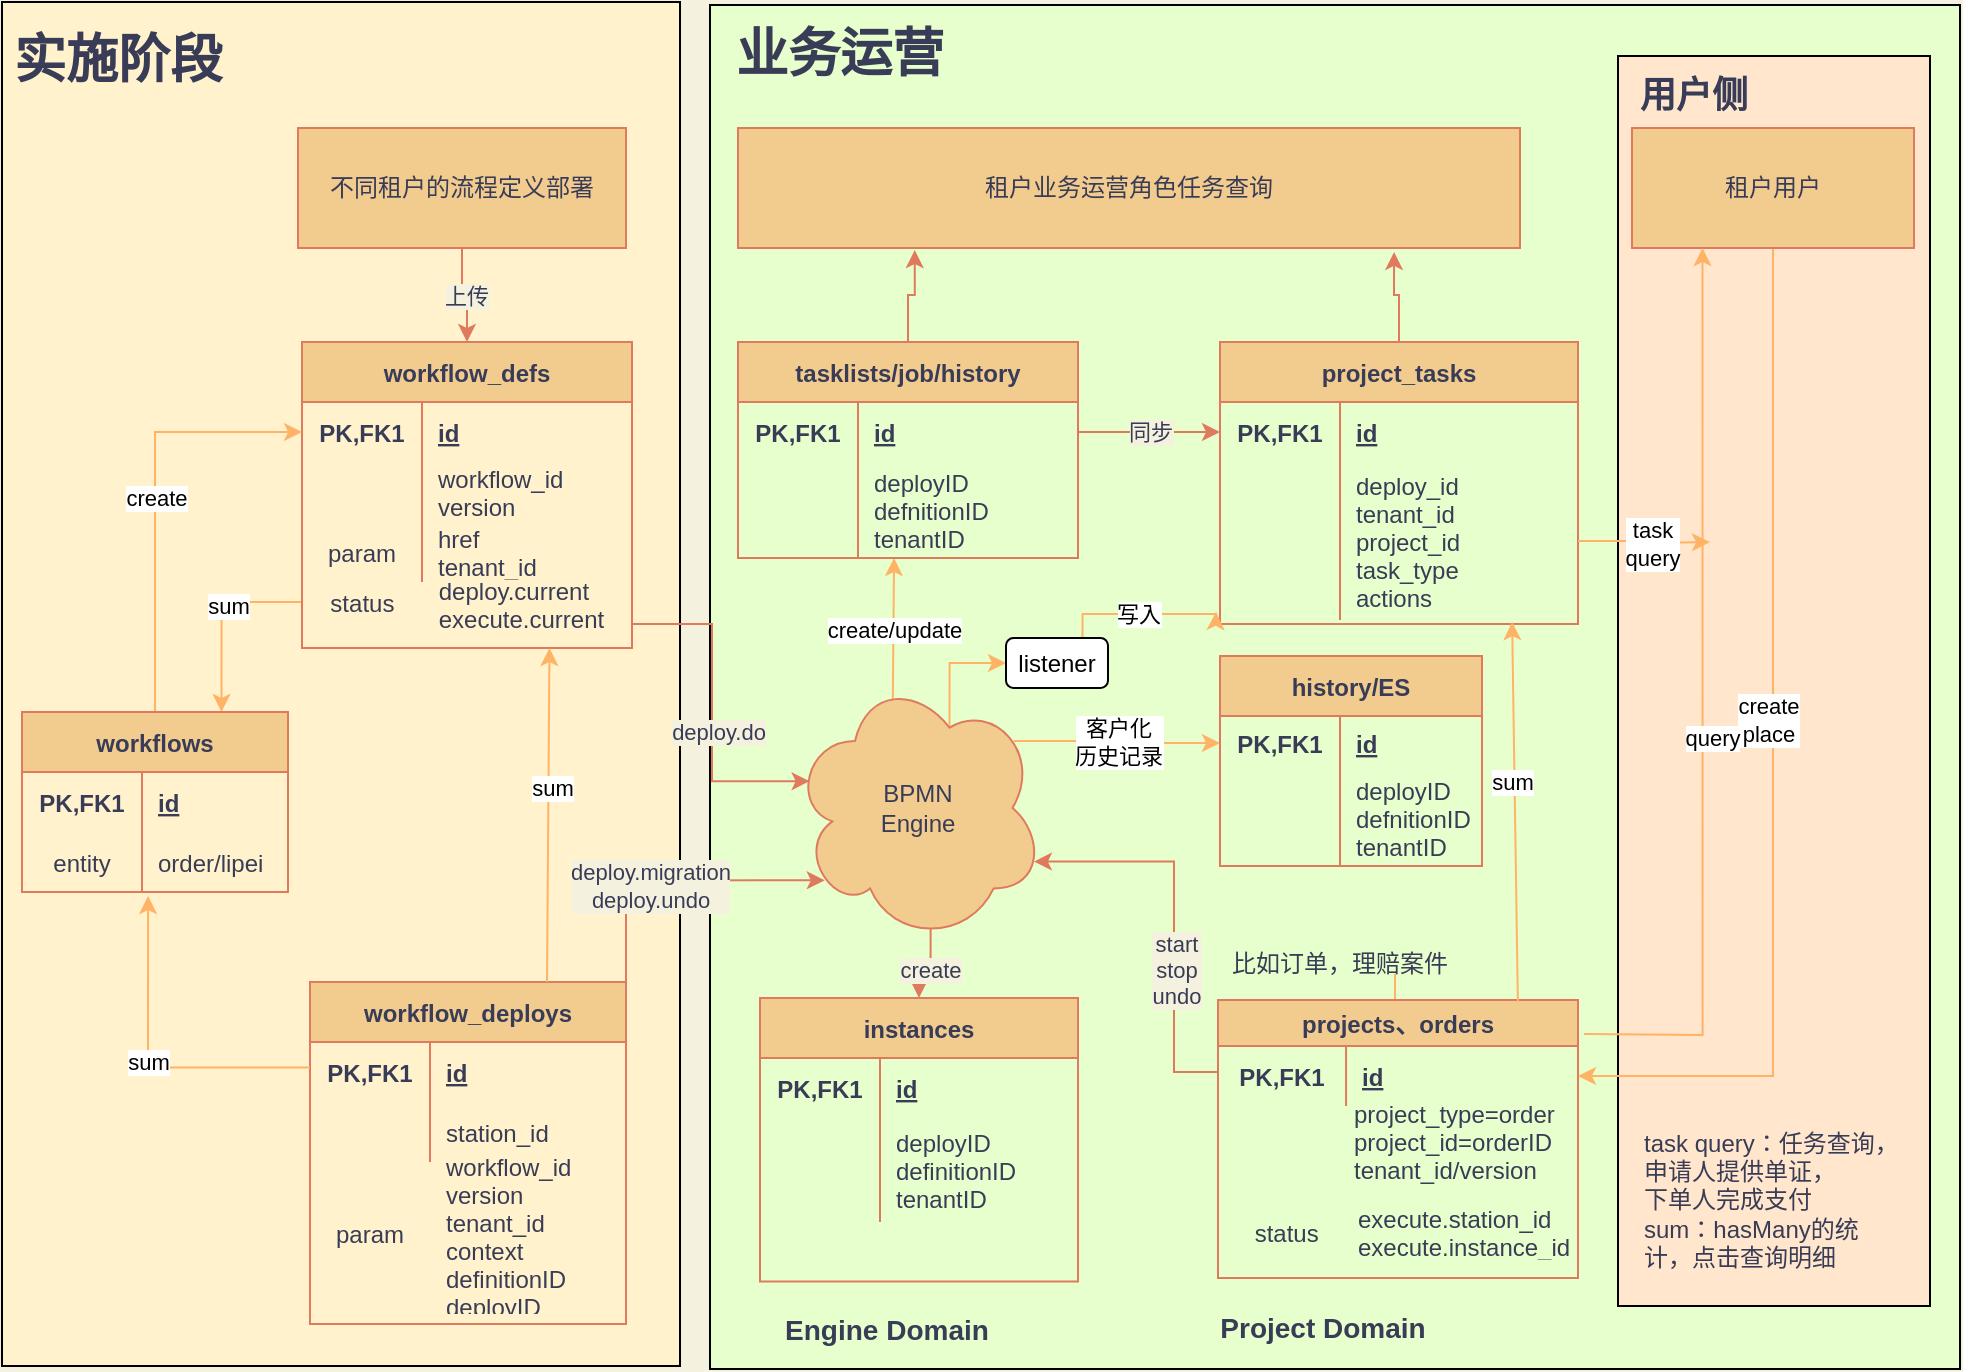 <mxfile version="14.4.2" type="github">
  <diagram id="R2lEEEUBdFMjLlhIrx00" name="Page-1">
    <mxGraphModel dx="1422" dy="746" grid="0" gridSize="10" guides="1" tooltips="1" connect="1" arrows="1" fold="1" page="1" pageScale="1" pageWidth="850" pageHeight="1100" background="#F4F1DE" math="0" shadow="0" extFonts="Permanent Marker^https://fonts.googleapis.com/css?family=Permanent+Marker">
      <root>
        <mxCell id="0" />
        <mxCell id="1" parent="0" />
        <mxCell id="HJFGQx3TazNqo5in36uH-46" value="" style="rounded=0;whiteSpace=wrap;html=1;align=left;fillColor=#E6FFCC;" vertex="1" parent="1">
          <mxGeometry x="414" y="170.5" width="625" height="682" as="geometry" />
        </mxCell>
        <mxCell id="HJFGQx3TazNqo5in36uH-48" value="" style="rounded=0;whiteSpace=wrap;html=1;align=left;fillColor=#FFE6CC;" vertex="1" parent="1">
          <mxGeometry x="868" y="196" width="156" height="625" as="geometry" />
        </mxCell>
        <mxCell id="HJFGQx3TazNqo5in36uH-45" value="" style="rounded=0;whiteSpace=wrap;html=1;align=left;fillColor=#FFF2CC;" vertex="1" parent="1">
          <mxGeometry x="60" y="169" width="339" height="682" as="geometry" />
        </mxCell>
        <mxCell id="DA4g0Scjdkf1gucJsFsH-38" value="&lt;font style=&quot;font-size: 26px;&quot;&gt;实施阶段&lt;br style=&quot;font-size: 26px;&quot;&gt;&lt;/font&gt;" style="text;strokeColor=none;fillColor=none;html=1;fontSize=26;fontStyle=1;verticalAlign=middle;align=left;fontColor=#393C56;" parent="1" vertex="1">
          <mxGeometry x="64" y="178" width="120" height="40" as="geometry" />
        </mxCell>
        <mxCell id="DA4g0Scjdkf1gucJsFsH-236" style="edgeStyle=orthogonalEdgeStyle;rounded=0;orthogonalLoop=1;jettySize=auto;html=1;exitX=1;exitY=0;exitDx=0;exitDy=0;entryX=0.13;entryY=0.77;entryDx=0;entryDy=0;entryPerimeter=0;strokeColor=#E07A5F;fontColor=#393C56;labelBackgroundColor=#F4F1DE;" parent="1" source="DA4g0Scjdkf1gucJsFsH-136" target="DA4g0Scjdkf1gucJsFsH-210" edge="1">
          <mxGeometry relative="1" as="geometry">
            <Array as="points">
              <mxPoint x="372" y="608" />
            </Array>
          </mxGeometry>
        </mxCell>
        <mxCell id="DA4g0Scjdkf1gucJsFsH-237" value="deploy.migration&lt;br&gt;deploy.undo" style="edgeLabel;html=1;align=center;verticalAlign=middle;resizable=0;points=[];fontColor=#393C56;labelBackgroundColor=#F4F1DE;" parent="DA4g0Scjdkf1gucJsFsH-236" vertex="1" connectable="0">
          <mxGeometry x="-0.159" y="-3" relative="1" as="geometry">
            <mxPoint as="offset" />
          </mxGeometry>
        </mxCell>
        <mxCell id="DA4g0Scjdkf1gucJsFsH-157" value="" style="shape=partialRectangle;connectable=0;fillColor=none;top=0;left=0;bottom=0;right=0;editable=1;overflow=hidden;strokeColor=#E07A5F;fontColor=#393C56;" parent="1" vertex="1">
          <mxGeometry x="540" y="331" width="60" height="30" as="geometry" />
        </mxCell>
        <mxCell id="DA4g0Scjdkf1gucJsFsH-164" value="instances" style="shape=table;startSize=30;container=1;collapsible=1;childLayout=tableLayout;fixedRows=1;rowLines=0;fontStyle=1;align=center;resizeLast=1;fillColor=#F2CC8F;strokeColor=#E07A5F;fontColor=#393C56;" parent="1" vertex="1">
          <mxGeometry x="439" y="667" width="159" height="141.75" as="geometry" />
        </mxCell>
        <mxCell id="DA4g0Scjdkf1gucJsFsH-165" value="" style="shape=partialRectangle;collapsible=0;dropTarget=0;pointerEvents=0;fillColor=none;top=0;left=0;bottom=0;right=0;points=[[0,0.5],[1,0.5]];portConstraint=eastwest;strokeColor=#E07A5F;fontColor=#393C56;" parent="DA4g0Scjdkf1gucJsFsH-164" vertex="1">
          <mxGeometry y="30" width="159" height="30" as="geometry" />
        </mxCell>
        <mxCell id="DA4g0Scjdkf1gucJsFsH-166" value="PK,FK1" style="shape=partialRectangle;connectable=0;fillColor=none;top=0;left=0;bottom=0;right=0;fontStyle=1;overflow=hidden;strokeColor=#E07A5F;fontColor=#393C56;" parent="DA4g0Scjdkf1gucJsFsH-165" vertex="1">
          <mxGeometry width="60" height="30" as="geometry" />
        </mxCell>
        <mxCell id="DA4g0Scjdkf1gucJsFsH-167" value="id" style="shape=partialRectangle;connectable=0;fillColor=none;top=0;left=0;bottom=0;right=0;align=left;spacingLeft=6;fontStyle=5;overflow=hidden;strokeColor=#E07A5F;fontColor=#393C56;" parent="DA4g0Scjdkf1gucJsFsH-165" vertex="1">
          <mxGeometry x="60" width="99" height="30" as="geometry" />
        </mxCell>
        <mxCell id="DA4g0Scjdkf1gucJsFsH-168" value="" style="shape=partialRectangle;collapsible=0;dropTarget=0;pointerEvents=0;fillColor=none;top=0;left=0;bottom=0;right=0;points=[[0,0.5],[1,0.5]];portConstraint=eastwest;strokeColor=#E07A5F;fontColor=#393C56;" parent="DA4g0Scjdkf1gucJsFsH-164" vertex="1">
          <mxGeometry y="60" width="159" height="52" as="geometry" />
        </mxCell>
        <mxCell id="DA4g0Scjdkf1gucJsFsH-169" value="" style="shape=partialRectangle;connectable=0;fillColor=none;top=0;left=0;bottom=0;right=0;editable=1;overflow=hidden;strokeColor=#E07A5F;fontColor=#393C56;" parent="DA4g0Scjdkf1gucJsFsH-168" vertex="1">
          <mxGeometry width="60" height="52" as="geometry" />
        </mxCell>
        <mxCell id="DA4g0Scjdkf1gucJsFsH-170" value="deployID&#xa;definitionID&#xa;tenantID" style="shape=partialRectangle;connectable=0;fillColor=none;top=0;left=0;bottom=0;right=0;align=left;spacingLeft=6;overflow=hidden;strokeColor=#E07A5F;fontColor=#393C56;" parent="DA4g0Scjdkf1gucJsFsH-168" vertex="1">
          <mxGeometry x="60" width="99" height="52" as="geometry" />
        </mxCell>
        <mxCell id="DA4g0Scjdkf1gucJsFsH-177" value="&lt;font style=&quot;font-size: 14px&quot;&gt;Project Domain&lt;/font&gt;" style="text;strokeColor=none;fillColor=none;html=1;fontSize=24;fontStyle=1;verticalAlign=middle;align=center;fontColor=#393C56;" parent="1" vertex="1">
          <mxGeometry x="660" y="808.75" width="120" height="40" as="geometry" />
        </mxCell>
        <mxCell id="YYEajXjFbS-MX710iMY_-9" style="edgeStyle=orthogonalEdgeStyle;rounded=0;orthogonalLoop=1;jettySize=auto;html=1;exitX=0.5;exitY=0;exitDx=0;exitDy=0;entryX=0.839;entryY=1.033;entryDx=0;entryDy=0;entryPerimeter=0;strokeColor=#E07A5F;fontColor=#393C56;labelBackgroundColor=#F4F1DE;" parent="1" source="DA4g0Scjdkf1gucJsFsH-178" target="YYEajXjFbS-MX710iMY_-4" edge="1">
          <mxGeometry relative="1" as="geometry">
            <mxPoint x="778.717" y="292" as="targetPoint" />
          </mxGeometry>
        </mxCell>
        <mxCell id="DA4g0Scjdkf1gucJsFsH-178" value="project_tasks" style="shape=table;startSize=30;container=1;collapsible=1;childLayout=tableLayout;fixedRows=1;rowLines=0;fontStyle=1;align=center;resizeLast=1;fillColor=#F2CC8F;strokeColor=#E07A5F;fontColor=#393C56;" parent="1" vertex="1">
          <mxGeometry x="669" y="339" width="179" height="141" as="geometry" />
        </mxCell>
        <mxCell id="DA4g0Scjdkf1gucJsFsH-179" value="" style="shape=partialRectangle;collapsible=0;dropTarget=0;pointerEvents=0;fillColor=none;top=0;left=0;bottom=0;right=0;points=[[0,0.5],[1,0.5]];portConstraint=eastwest;strokeColor=#E07A5F;fontColor=#393C56;" parent="DA4g0Scjdkf1gucJsFsH-178" vertex="1">
          <mxGeometry y="30" width="179" height="30" as="geometry" />
        </mxCell>
        <mxCell id="DA4g0Scjdkf1gucJsFsH-180" value="PK,FK1" style="shape=partialRectangle;connectable=0;fillColor=none;top=0;left=0;bottom=0;right=0;fontStyle=1;overflow=hidden;strokeColor=#E07A5F;fontColor=#393C56;" parent="DA4g0Scjdkf1gucJsFsH-179" vertex="1">
          <mxGeometry width="60" height="30" as="geometry" />
        </mxCell>
        <mxCell id="DA4g0Scjdkf1gucJsFsH-181" value="id" style="shape=partialRectangle;connectable=0;fillColor=none;top=0;left=0;bottom=0;right=0;align=left;spacingLeft=6;fontStyle=5;overflow=hidden;strokeColor=#E07A5F;fontColor=#393C56;" parent="DA4g0Scjdkf1gucJsFsH-179" vertex="1">
          <mxGeometry x="60" width="119" height="30" as="geometry" />
        </mxCell>
        <mxCell id="DA4g0Scjdkf1gucJsFsH-182" value="" style="shape=partialRectangle;collapsible=0;dropTarget=0;pointerEvents=0;fillColor=none;top=0;left=0;bottom=0;right=0;points=[[0,0.5],[1,0.5]];portConstraint=eastwest;strokeColor=#E07A5F;fontColor=#393C56;" parent="DA4g0Scjdkf1gucJsFsH-178" vertex="1">
          <mxGeometry y="60" width="179" height="79" as="geometry" />
        </mxCell>
        <mxCell id="DA4g0Scjdkf1gucJsFsH-183" value="" style="shape=partialRectangle;connectable=0;fillColor=none;top=0;left=0;bottom=0;right=0;editable=1;overflow=hidden;strokeColor=#E07A5F;fontColor=#393C56;" parent="DA4g0Scjdkf1gucJsFsH-182" vertex="1">
          <mxGeometry width="60" height="79" as="geometry" />
        </mxCell>
        <mxCell id="DA4g0Scjdkf1gucJsFsH-184" value="deploy_id&#xa;tenant_id&#xa;project_id&#xa;task_type&#xa;actions" style="shape=partialRectangle;connectable=0;fillColor=none;top=0;left=0;bottom=0;right=0;align=left;spacingLeft=6;overflow=hidden;strokeColor=#E07A5F;fontColor=#393C56;" parent="DA4g0Scjdkf1gucJsFsH-182" vertex="1">
          <mxGeometry x="60" width="119" height="79" as="geometry" />
        </mxCell>
        <mxCell id="YYEajXjFbS-MX710iMY_-7" value="create" style="edgeStyle=orthogonalEdgeStyle;rounded=0;orthogonalLoop=1;jettySize=auto;html=1;exitX=0.55;exitY=0.95;exitDx=0;exitDy=0;exitPerimeter=0;strokeColor=#E07A5F;fontColor=#393C56;labelBackgroundColor=#F4F1DE;" parent="1" source="DA4g0Scjdkf1gucJsFsH-210" target="DA4g0Scjdkf1gucJsFsH-164" edge="1">
          <mxGeometry relative="1" as="geometry">
            <mxPoint x="519.5" y="671.15" as="sourcePoint" />
          </mxGeometry>
        </mxCell>
        <mxCell id="HJFGQx3TazNqo5in36uH-14" value="create/update" style="edgeStyle=none;rounded=0;orthogonalLoop=1;jettySize=auto;html=1;exitX=0.4;exitY=0.1;exitDx=0;exitDy=0;exitPerimeter=0;entryX=0.459;entryY=1;entryDx=0;entryDy=0;entryPerimeter=0;strokeColor=#FFB366;" edge="1" parent="1" source="DA4g0Scjdkf1gucJsFsH-210" target="DA4g0Scjdkf1gucJsFsH-221">
          <mxGeometry relative="1" as="geometry">
            <mxPoint x="508.07" y="477.99" as="targetPoint" />
          </mxGeometry>
        </mxCell>
        <mxCell id="HJFGQx3TazNqo5in36uH-32" value="客户化&lt;br&gt;历史记录" style="edgeStyle=orthogonalEdgeStyle;rounded=0;orthogonalLoop=1;jettySize=auto;html=1;exitX=0.88;exitY=0.25;exitDx=0;exitDy=0;exitPerimeter=0;entryX=0;entryY=0.5;entryDx=0;entryDy=0;strokeColor=#FFB366;" edge="1" parent="1" source="DA4g0Scjdkf1gucJsFsH-210" target="HJFGQx3TazNqo5in36uH-26">
          <mxGeometry relative="1" as="geometry" />
        </mxCell>
        <mxCell id="HJFGQx3TazNqo5in36uH-37" style="edgeStyle=orthogonalEdgeStyle;rounded=0;orthogonalLoop=1;jettySize=auto;html=1;exitX=0.625;exitY=0.2;exitDx=0;exitDy=0;exitPerimeter=0;entryX=0;entryY=0.5;entryDx=0;entryDy=0;strokeColor=#FFB366;" edge="1" parent="1" source="DA4g0Scjdkf1gucJsFsH-210" target="HJFGQx3TazNqo5in36uH-34">
          <mxGeometry relative="1" as="geometry">
            <Array as="points">
              <mxPoint x="534" y="500" />
            </Array>
          </mxGeometry>
        </mxCell>
        <mxCell id="DA4g0Scjdkf1gucJsFsH-210" value="BPMN &lt;br&gt;Engine" style="ellipse;shape=cloud;whiteSpace=wrap;html=1;align=center;fillColor=#F2CC8F;strokeColor=#E07A5F;fontColor=#393C56;" parent="1" vertex="1">
          <mxGeometry x="455" y="505" width="126" height="134" as="geometry" />
        </mxCell>
        <mxCell id="DA4g0Scjdkf1gucJsFsH-214" style="edgeStyle=orthogonalEdgeStyle;rounded=0;orthogonalLoop=1;jettySize=auto;html=1;exitX=0;exitY=0.5;exitDx=0;exitDy=0;entryX=0.96;entryY=0.7;entryDx=0;entryDy=0;entryPerimeter=0;strokeColor=#E07A5F;fontColor=#393C56;labelBackgroundColor=#F4F1DE;" parent="1" source="DA4g0Scjdkf1gucJsFsH-186" target="DA4g0Scjdkf1gucJsFsH-210" edge="1">
          <mxGeometry relative="1" as="geometry">
            <mxPoint x="687" y="286" as="sourcePoint" />
            <Array as="points">
              <mxPoint x="646" y="704" />
              <mxPoint x="646" y="599" />
            </Array>
          </mxGeometry>
        </mxCell>
        <mxCell id="DA4g0Scjdkf1gucJsFsH-215" value="start&lt;br&gt;stop&lt;br&gt;undo" style="edgeLabel;html=1;align=center;verticalAlign=middle;resizable=0;points=[];fontColor=#393C56;labelBackgroundColor=#F4F1DE;" parent="DA4g0Scjdkf1gucJsFsH-214" vertex="1" connectable="0">
          <mxGeometry x="-0.249" y="-1" relative="1" as="geometry">
            <mxPoint as="offset" />
          </mxGeometry>
        </mxCell>
        <mxCell id="YYEajXjFbS-MX710iMY_-8" style="edgeStyle=orthogonalEdgeStyle;rounded=0;orthogonalLoop=1;jettySize=auto;html=1;exitX=0.5;exitY=0;exitDx=0;exitDy=0;entryX=0.226;entryY=1.017;entryDx=0;entryDy=0;entryPerimeter=0;strokeColor=#E07A5F;fontColor=#393C56;labelBackgroundColor=#F4F1DE;" parent="1" source="DA4g0Scjdkf1gucJsFsH-217" target="YYEajXjFbS-MX710iMY_-4" edge="1">
          <mxGeometry relative="1" as="geometry" />
        </mxCell>
        <mxCell id="DA4g0Scjdkf1gucJsFsH-217" value="tasklists/job/history" style="shape=table;startSize=30;container=1;collapsible=1;childLayout=tableLayout;fixedRows=1;rowLines=0;fontStyle=1;align=center;resizeLast=1;fillColor=#F2CC8F;strokeColor=#E07A5F;fontColor=#393C56;" parent="1" vertex="1">
          <mxGeometry x="428" y="339" width="170" height="108" as="geometry" />
        </mxCell>
        <mxCell id="DA4g0Scjdkf1gucJsFsH-218" value="" style="shape=partialRectangle;collapsible=0;dropTarget=0;pointerEvents=0;fillColor=none;top=0;left=0;bottom=0;right=0;points=[[0,0.5],[1,0.5]];portConstraint=eastwest;strokeColor=#E07A5F;fontColor=#393C56;" parent="DA4g0Scjdkf1gucJsFsH-217" vertex="1">
          <mxGeometry y="30" width="170" height="30" as="geometry" />
        </mxCell>
        <mxCell id="DA4g0Scjdkf1gucJsFsH-219" value="PK,FK1" style="shape=partialRectangle;connectable=0;fillColor=none;top=0;left=0;bottom=0;right=0;fontStyle=1;overflow=hidden;strokeColor=#E07A5F;fontColor=#393C56;" parent="DA4g0Scjdkf1gucJsFsH-218" vertex="1">
          <mxGeometry width="60" height="30" as="geometry" />
        </mxCell>
        <mxCell id="DA4g0Scjdkf1gucJsFsH-220" value="id" style="shape=partialRectangle;connectable=0;fillColor=none;top=0;left=0;bottom=0;right=0;align=left;spacingLeft=6;fontStyle=5;overflow=hidden;strokeColor=#E07A5F;fontColor=#393C56;" parent="DA4g0Scjdkf1gucJsFsH-218" vertex="1">
          <mxGeometry x="60" width="110" height="30" as="geometry" />
        </mxCell>
        <mxCell id="DA4g0Scjdkf1gucJsFsH-221" value="" style="shape=partialRectangle;collapsible=0;dropTarget=0;pointerEvents=0;fillColor=none;top=0;left=0;bottom=0;right=0;points=[[0,0.5],[1,0.5]];portConstraint=eastwest;strokeColor=#E07A5F;fontColor=#393C56;" parent="DA4g0Scjdkf1gucJsFsH-217" vertex="1">
          <mxGeometry y="60" width="170" height="48" as="geometry" />
        </mxCell>
        <mxCell id="DA4g0Scjdkf1gucJsFsH-222" value="" style="shape=partialRectangle;connectable=0;fillColor=none;top=0;left=0;bottom=0;right=0;editable=1;overflow=hidden;strokeColor=#E07A5F;fontColor=#393C56;" parent="DA4g0Scjdkf1gucJsFsH-221" vertex="1">
          <mxGeometry width="60" height="48" as="geometry" />
        </mxCell>
        <mxCell id="DA4g0Scjdkf1gucJsFsH-223" value="deployID&#xa;defnitionID&#xa;tenantID" style="shape=partialRectangle;connectable=0;fillColor=none;top=0;left=0;bottom=0;right=0;align=left;spacingLeft=6;overflow=hidden;strokeColor=#E07A5F;fontColor=#393C56;" parent="DA4g0Scjdkf1gucJsFsH-221" vertex="1">
          <mxGeometry x="60" width="110" height="48" as="geometry" />
        </mxCell>
        <mxCell id="DA4g0Scjdkf1gucJsFsH-230" value="&lt;font style=&quot;font-size: 14px&quot;&gt;Engine Domain&lt;/font&gt;" style="text;strokeColor=none;fillColor=none;html=1;fontSize=24;fontStyle=1;verticalAlign=middle;align=center;fontColor=#393C56;" parent="1" vertex="1">
          <mxGeometry x="442" y="810" width="120" height="40" as="geometry" />
        </mxCell>
        <mxCell id="HJFGQx3TazNqo5in36uH-50" style="edgeStyle=orthogonalEdgeStyle;rounded=0;orthogonalLoop=1;jettySize=auto;html=1;exitX=0.75;exitY=1;exitDx=0;exitDy=0;strokeColor=#FFB366;fontSize=26;" edge="1" parent="1" source="DA4g0Scjdkf1gucJsFsH-231" target="DA4g0Scjdkf1gucJsFsH-185">
          <mxGeometry relative="1" as="geometry" />
        </mxCell>
        <mxCell id="DA4g0Scjdkf1gucJsFsH-231" value="比如订单，理赔案件" style="text;html=1;strokeColor=none;fillColor=none;align=center;verticalAlign=middle;whiteSpace=wrap;rounded=0;fontColor=#393C56;" parent="1" vertex="1">
          <mxGeometry x="674" y="645" width="110" height="10" as="geometry" />
        </mxCell>
        <mxCell id="DA4g0Scjdkf1gucJsFsH-239" style="edgeStyle=orthogonalEdgeStyle;rounded=0;orthogonalLoop=1;jettySize=auto;html=1;exitX=1.025;exitY=0.894;exitDx=0;exitDy=0;strokeColor=#E07A5F;fontColor=#393C56;labelBackgroundColor=#F4F1DE;exitPerimeter=0;entryX=0.07;entryY=0.4;entryDx=0;entryDy=0;entryPerimeter=0;" parent="1" source="DA4g0Scjdkf1gucJsFsH-244" target="DA4g0Scjdkf1gucJsFsH-210" edge="1">
          <mxGeometry relative="1" as="geometry">
            <Array as="points">
              <mxPoint x="415" y="480" />
              <mxPoint x="415" y="559" />
            </Array>
            <mxPoint x="476" y="547" as="targetPoint" />
          </mxGeometry>
        </mxCell>
        <mxCell id="DA4g0Scjdkf1gucJsFsH-240" value="deploy.do" style="edgeLabel;html=1;align=center;verticalAlign=middle;resizable=0;points=[];fontColor=#393C56;labelBackgroundColor=#F4F1DE;" parent="DA4g0Scjdkf1gucJsFsH-239" vertex="1" connectable="0">
          <mxGeometry x="0.121" y="3" relative="1" as="geometry">
            <mxPoint as="offset" />
          </mxGeometry>
        </mxCell>
        <mxCell id="YYEajXjFbS-MX710iMY_-1" value="" style="group;fontColor=#393C56;" parent="1" vertex="1" connectable="0">
          <mxGeometry x="669" y="665" width="182" height="167" as="geometry" />
        </mxCell>
        <mxCell id="DA4g0Scjdkf1gucJsFsH-185" value="projects、orders" style="shape=table;startSize=23;container=1;collapsible=1;childLayout=tableLayout;fixedRows=1;rowLines=0;fontStyle=1;align=center;resizeLast=1;fillColor=#F2CC8F;strokeColor=#E07A5F;fontColor=#393C56;" parent="YYEajXjFbS-MX710iMY_-1" vertex="1">
          <mxGeometry x="-1" y="3" width="180" height="139" as="geometry" />
        </mxCell>
        <mxCell id="DA4g0Scjdkf1gucJsFsH-186" value="" style="shape=partialRectangle;collapsible=0;dropTarget=0;pointerEvents=0;fillColor=none;top=0;left=0;bottom=0;right=0;points=[[0,0.5],[1,0.5]];portConstraint=eastwest;strokeColor=#E07A5F;fontColor=#393C56;" parent="DA4g0Scjdkf1gucJsFsH-185" vertex="1">
          <mxGeometry y="23" width="180" height="30" as="geometry" />
        </mxCell>
        <mxCell id="DA4g0Scjdkf1gucJsFsH-187" value="PK,FK1" style="shape=partialRectangle;connectable=0;fillColor=none;top=0;left=0;bottom=0;right=0;fontStyle=1;overflow=hidden;strokeColor=#E07A5F;fontColor=#393C56;" parent="DA4g0Scjdkf1gucJsFsH-186" vertex="1">
          <mxGeometry width="64.032" height="30" as="geometry" />
        </mxCell>
        <mxCell id="DA4g0Scjdkf1gucJsFsH-188" value="id" style="shape=partialRectangle;connectable=0;fillColor=none;top=0;left=0;bottom=0;right=0;align=left;spacingLeft=6;fontStyle=5;overflow=hidden;strokeColor=#E07A5F;fontColor=#393C56;" parent="DA4g0Scjdkf1gucJsFsH-186" vertex="1">
          <mxGeometry x="64.032" width="115.968" height="30" as="geometry" />
        </mxCell>
        <mxCell id="DA4g0Scjdkf1gucJsFsH-206" value="" style="shape=partialRectangle;collapsible=0;dropTarget=0;pointerEvents=0;fillColor=none;top=0;left=0;bottom=0;right=0;points=[[0,0.5],[1,0.5]];portConstraint=eastwest;strokeColor=#E07A5F;fontColor=#393C56;" parent="YYEajXjFbS-MX710iMY_-1" vertex="1">
          <mxGeometry x="-3" y="50" width="185" height="47" as="geometry" />
        </mxCell>
        <mxCell id="DA4g0Scjdkf1gucJsFsH-207" value="" style="shape=partialRectangle;connectable=0;fillColor=none;top=0;left=0;bottom=0;right=0;editable=1;overflow=hidden;strokeColor=#E07A5F;fontColor=#393C56;" parent="DA4g0Scjdkf1gucJsFsH-206" vertex="1">
          <mxGeometry width="70.476" height="47" as="geometry" />
        </mxCell>
        <mxCell id="DA4g0Scjdkf1gucJsFsH-208" value="project_type=order&#xa;project_id=orderID&#xa;tenant_id/version" style="shape=partialRectangle;connectable=0;fillColor=none;top=0;left=0;bottom=0;right=0;align=left;spacingLeft=6;overflow=hidden;strokeColor=#E07A5F;fontColor=#393C56;" parent="DA4g0Scjdkf1gucJsFsH-206" vertex="1">
          <mxGeometry x="62" width="123" height="47" as="geometry" />
        </mxCell>
        <mxCell id="DA4g0Scjdkf1gucJsFsH-247" value="" style="shape=partialRectangle;collapsible=0;dropTarget=0;pointerEvents=0;fillColor=none;top=0;left=0;bottom=0;right=0;points=[[0,0.5],[1,0.5]];portConstraint=eastwest;strokeColor=#E07A5F;fontColor=#393C56;" parent="YYEajXjFbS-MX710iMY_-1" vertex="1">
          <mxGeometry y="104" width="177.84" height="30" as="geometry" />
        </mxCell>
        <mxCell id="DA4g0Scjdkf1gucJsFsH-248" value="status" style="shape=partialRectangle;connectable=0;fillColor=none;top=0;left=0;bottom=0;right=0;editable=1;overflow=hidden;strokeColor=#E07A5F;fontColor=#393C56;" parent="DA4g0Scjdkf1gucJsFsH-247" vertex="1">
          <mxGeometry width="66.69" height="30" as="geometry" />
        </mxCell>
        <mxCell id="DA4g0Scjdkf1gucJsFsH-249" value="execute.station_id&#xa;execute.instance_id" style="shape=partialRectangle;connectable=0;fillColor=none;top=0;left=0;bottom=0;right=0;align=left;spacingLeft=6;overflow=hidden;strokeColor=#E07A5F;fontColor=#393C56;" parent="DA4g0Scjdkf1gucJsFsH-247" vertex="1">
          <mxGeometry x="61" width="116.84" height="30" as="geometry" />
        </mxCell>
        <mxCell id="HJFGQx3TazNqo5in36uH-38" style="edgeStyle=orthogonalEdgeStyle;rounded=0;orthogonalLoop=1;jettySize=auto;html=1;exitX=1;exitY=0.5;exitDx=0;exitDy=0;strokeColor=#FFB366;" edge="1" parent="YYEajXjFbS-MX710iMY_-1" source="DA4g0Scjdkf1gucJsFsH-247" target="DA4g0Scjdkf1gucJsFsH-247">
          <mxGeometry relative="1" as="geometry" />
        </mxCell>
        <mxCell id="YYEajXjFbS-MX710iMY_-2" value="" style="group;fontColor=#393C56;" parent="1" vertex="1" connectable="0">
          <mxGeometry x="214" y="650" width="160" height="180" as="geometry" />
        </mxCell>
        <mxCell id="DA4g0Scjdkf1gucJsFsH-136" value="workflow_deploys" style="shape=table;startSize=30;container=1;collapsible=1;childLayout=tableLayout;fixedRows=1;rowLines=0;fontStyle=1;align=center;resizeLast=1;fillColor=#F2CC8F;strokeColor=#E07A5F;fontColor=#393C56;" parent="YYEajXjFbS-MX710iMY_-2" vertex="1">
          <mxGeometry y="9" width="158" height="171" as="geometry" />
        </mxCell>
        <mxCell id="DA4g0Scjdkf1gucJsFsH-137" value="" style="shape=partialRectangle;collapsible=0;dropTarget=0;pointerEvents=0;fillColor=none;top=0;left=0;bottom=0;right=0;points=[[0,0.5],[1,0.5]];portConstraint=eastwest;strokeColor=#E07A5F;fontColor=#393C56;" parent="DA4g0Scjdkf1gucJsFsH-136" vertex="1">
          <mxGeometry y="30" width="158" height="30" as="geometry" />
        </mxCell>
        <mxCell id="DA4g0Scjdkf1gucJsFsH-138" value="PK,FK1" style="shape=partialRectangle;connectable=0;fillColor=none;top=0;left=0;bottom=0;right=0;fontStyle=1;overflow=hidden;strokeColor=#E07A5F;fontColor=#393C56;" parent="DA4g0Scjdkf1gucJsFsH-137" vertex="1">
          <mxGeometry width="60" height="30" as="geometry" />
        </mxCell>
        <mxCell id="DA4g0Scjdkf1gucJsFsH-139" value="id" style="shape=partialRectangle;connectable=0;fillColor=none;top=0;left=0;bottom=0;right=0;align=left;spacingLeft=6;fontStyle=5;overflow=hidden;strokeColor=#E07A5F;fontColor=#393C56;" parent="DA4g0Scjdkf1gucJsFsH-137" vertex="1">
          <mxGeometry x="60" width="98" height="30" as="geometry" />
        </mxCell>
        <mxCell id="DA4g0Scjdkf1gucJsFsH-143" value="" style="shape=partialRectangle;collapsible=0;dropTarget=0;pointerEvents=0;fillColor=none;top=0;left=0;bottom=0;right=0;points=[[0,0.5],[1,0.5]];portConstraint=eastwest;strokeColor=#E07A5F;fontColor=#393C56;" parent="DA4g0Scjdkf1gucJsFsH-136" vertex="1">
          <mxGeometry y="60" width="158" height="30" as="geometry" />
        </mxCell>
        <mxCell id="DA4g0Scjdkf1gucJsFsH-144" value="" style="shape=partialRectangle;connectable=0;fillColor=none;top=0;left=0;bottom=0;right=0;editable=1;overflow=hidden;strokeColor=#E07A5F;fontColor=#393C56;" parent="DA4g0Scjdkf1gucJsFsH-143" vertex="1">
          <mxGeometry width="60" height="30" as="geometry" />
        </mxCell>
        <mxCell id="DA4g0Scjdkf1gucJsFsH-145" value="station_id" style="shape=partialRectangle;connectable=0;fillColor=none;top=0;left=0;bottom=0;right=0;align=left;spacingLeft=6;overflow=hidden;strokeColor=#E07A5F;fontColor=#393C56;" parent="DA4g0Scjdkf1gucJsFsH-143" vertex="1">
          <mxGeometry x="60" width="98" height="30" as="geometry" />
        </mxCell>
        <mxCell id="DA4g0Scjdkf1gucJsFsH-211" value="" style="shape=partialRectangle;collapsible=0;dropTarget=0;pointerEvents=0;fillColor=none;top=0;left=0;bottom=0;right=0;points=[[0,0.5],[1,0.5]];portConstraint=eastwest;strokeColor=#E07A5F;fontColor=#393C56;" parent="YYEajXjFbS-MX710iMY_-2" vertex="1">
          <mxGeometry y="93" width="160" height="83" as="geometry" />
        </mxCell>
        <mxCell id="DA4g0Scjdkf1gucJsFsH-212" value="param" style="shape=partialRectangle;connectable=0;fillColor=none;top=0;left=0;bottom=0;right=0;editable=1;overflow=hidden;strokeColor=#E07A5F;fontColor=#393C56;" parent="DA4g0Scjdkf1gucJsFsH-211" vertex="1">
          <mxGeometry width="60" height="83" as="geometry" />
        </mxCell>
        <mxCell id="DA4g0Scjdkf1gucJsFsH-213" value="workflow_id&#xa;version&#xa;tenant_id&#xa;context&#xa;definitionID&#xa;deployID" style="shape=partialRectangle;connectable=0;fillColor=none;top=0;left=0;bottom=0;right=0;align=left;spacingLeft=6;overflow=hidden;strokeColor=#E07A5F;fontColor=#393C56;" parent="DA4g0Scjdkf1gucJsFsH-211" vertex="1">
          <mxGeometry x="60" width="100" height="83" as="geometry" />
        </mxCell>
        <mxCell id="YYEajXjFbS-MX710iMY_-4" value="租户业务运营角色任务查询" style="rounded=0;whiteSpace=wrap;html=1;fillColor=#F2CC8F;strokeColor=#E07A5F;fontColor=#393C56;" parent="1" vertex="1">
          <mxGeometry x="428" y="232" width="391" height="60" as="geometry" />
        </mxCell>
        <mxCell id="YYEajXjFbS-MX710iMY_-5" value="同步" style="edgeStyle=orthogonalEdgeStyle;rounded=0;orthogonalLoop=1;jettySize=auto;html=1;exitX=1;exitY=0.5;exitDx=0;exitDy=0;entryX=0;entryY=0.5;entryDx=0;entryDy=0;strokeColor=#E07A5F;fontColor=#393C56;labelBackgroundColor=#F4F1DE;" parent="1" source="DA4g0Scjdkf1gucJsFsH-218" target="DA4g0Scjdkf1gucJsFsH-179" edge="1">
          <mxGeometry relative="1" as="geometry" />
        </mxCell>
        <mxCell id="YYEajXjFbS-MX710iMY_-11" value="上传" style="edgeStyle=orthogonalEdgeStyle;rounded=0;orthogonalLoop=1;jettySize=auto;html=1;exitX=0.5;exitY=1;exitDx=0;exitDy=0;strokeColor=#E07A5F;fontColor=#393C56;labelBackgroundColor=#F4F1DE;" parent="1" source="YYEajXjFbS-MX710iMY_-10" target="DA4g0Scjdkf1gucJsFsH-123" edge="1">
          <mxGeometry relative="1" as="geometry" />
        </mxCell>
        <mxCell id="YYEajXjFbS-MX710iMY_-10" value="不同租户的流程定义部署" style="rounded=0;whiteSpace=wrap;html=1;fillColor=#F2CC8F;strokeColor=#E07A5F;fontColor=#393C56;" parent="1" vertex="1">
          <mxGeometry x="208" y="232" width="164" height="60" as="geometry" />
        </mxCell>
        <mxCell id="HJFGQx3TazNqo5in36uH-7" style="edgeStyle=orthogonalEdgeStyle;rounded=0;orthogonalLoop=1;jettySize=auto;html=1;strokeColor=#FFB366;exitX=0;exitY=0.5;exitDx=0;exitDy=0;entryX=0.75;entryY=0;entryDx=0;entryDy=0;" edge="1" parent="1" source="DA4g0Scjdkf1gucJsFsH-244" target="DA4g0Scjdkf1gucJsFsH-103">
          <mxGeometry x="210" y="339" as="geometry">
            <mxPoint x="332" y="492" as="sourcePoint" />
            <mxPoint x="202" y="572" as="targetPoint" />
          </mxGeometry>
        </mxCell>
        <mxCell id="HJFGQx3TazNqo5in36uH-8" value="sum" style="edgeLabel;html=1;align=center;verticalAlign=middle;resizable=0;points=[];" vertex="1" connectable="0" parent="HJFGQx3TazNqo5in36uH-7">
          <mxGeometry x="-0.212" y="2" relative="1" as="geometry">
            <mxPoint as="offset" />
          </mxGeometry>
        </mxCell>
        <mxCell id="DA4g0Scjdkf1gucJsFsH-123" value="workflow_defs" style="shape=table;startSize=30;container=1;collapsible=1;childLayout=tableLayout;fixedRows=1;rowLines=0;fontStyle=1;align=center;resizeLast=1;fillColor=#F2CC8F;strokeColor=#E07A5F;fontColor=#393C56;" parent="1" vertex="1">
          <mxGeometry x="210" y="339" width="165" height="153" as="geometry" />
        </mxCell>
        <mxCell id="DA4g0Scjdkf1gucJsFsH-124" value="" style="shape=partialRectangle;collapsible=0;dropTarget=0;pointerEvents=0;fillColor=none;top=0;left=0;bottom=0;right=0;points=[[0,0.5],[1,0.5]];portConstraint=eastwest;strokeColor=#E07A5F;fontColor=#393C56;" parent="DA4g0Scjdkf1gucJsFsH-123" vertex="1">
          <mxGeometry y="30" width="165" height="30" as="geometry" />
        </mxCell>
        <mxCell id="DA4g0Scjdkf1gucJsFsH-125" value="PK,FK1" style="shape=partialRectangle;connectable=0;fillColor=none;top=0;left=0;bottom=0;right=0;fontStyle=1;overflow=hidden;strokeColor=#E07A5F;fontColor=#393C56;" parent="DA4g0Scjdkf1gucJsFsH-124" vertex="1">
          <mxGeometry width="60" height="30" as="geometry" />
        </mxCell>
        <mxCell id="DA4g0Scjdkf1gucJsFsH-126" value="id" style="shape=partialRectangle;connectable=0;fillColor=none;top=0;left=0;bottom=0;right=0;align=left;spacingLeft=6;fontStyle=5;overflow=hidden;strokeColor=#E07A5F;fontColor=#393C56;" parent="DA4g0Scjdkf1gucJsFsH-124" vertex="1">
          <mxGeometry x="60" width="105" height="30" as="geometry" />
        </mxCell>
        <mxCell id="DA4g0Scjdkf1gucJsFsH-130" value="" style="shape=partialRectangle;collapsible=0;dropTarget=0;pointerEvents=0;fillColor=none;top=0;left=0;bottom=0;right=0;points=[[0,0.5],[1,0.5]];portConstraint=eastwest;strokeColor=#E07A5F;fontColor=#393C56;" parent="DA4g0Scjdkf1gucJsFsH-123" vertex="1">
          <mxGeometry y="60" width="165" height="30" as="geometry" />
        </mxCell>
        <mxCell id="DA4g0Scjdkf1gucJsFsH-131" value="" style="shape=partialRectangle;connectable=0;fillColor=none;top=0;left=0;bottom=0;right=0;editable=1;overflow=hidden;strokeColor=#E07A5F;fontColor=#393C56;" parent="DA4g0Scjdkf1gucJsFsH-130" vertex="1">
          <mxGeometry width="60" height="30" as="geometry" />
        </mxCell>
        <mxCell id="DA4g0Scjdkf1gucJsFsH-132" value="workflow_id&#xa;version&#xa;tenant_id" style="shape=partialRectangle;connectable=0;fillColor=none;top=0;left=0;bottom=0;right=0;align=left;spacingLeft=6;overflow=hidden;strokeColor=#E07A5F;fontColor=#393C56;" parent="DA4g0Scjdkf1gucJsFsH-130" vertex="1">
          <mxGeometry x="60" width="105" height="30" as="geometry" />
        </mxCell>
        <mxCell id="DA4g0Scjdkf1gucJsFsH-133" value="" style="shape=partialRectangle;collapsible=0;dropTarget=0;pointerEvents=0;fillColor=none;top=0;left=0;bottom=0;right=0;points=[[0,0.5],[1,0.5]];portConstraint=eastwest;strokeColor=#E07A5F;fontColor=#393C56;" parent="DA4g0Scjdkf1gucJsFsH-123" vertex="1">
          <mxGeometry y="90" width="165" height="30" as="geometry" />
        </mxCell>
        <mxCell id="DA4g0Scjdkf1gucJsFsH-134" value="param" style="shape=partialRectangle;connectable=0;fillColor=none;top=0;left=0;bottom=0;right=0;editable=1;overflow=hidden;strokeColor=#E07A5F;fontColor=#393C56;" parent="DA4g0Scjdkf1gucJsFsH-133" vertex="1">
          <mxGeometry width="60" height="30" as="geometry" />
        </mxCell>
        <mxCell id="DA4g0Scjdkf1gucJsFsH-135" value="href&#xa;tenant_id" style="shape=partialRectangle;connectable=0;fillColor=none;top=0;left=0;bottom=0;right=0;align=left;spacingLeft=6;overflow=hidden;strokeColor=#E07A5F;fontColor=#393C56;" parent="DA4g0Scjdkf1gucJsFsH-133" vertex="1">
          <mxGeometry x="60" width="105" height="30" as="geometry" />
        </mxCell>
        <mxCell id="DA4g0Scjdkf1gucJsFsH-244" value="" style="shape=partialRectangle;collapsible=0;dropTarget=0;pointerEvents=0;fillColor=none;top=0;left=0;bottom=0;right=0;points=[[0,0.5],[1,0.5]];portConstraint=eastwest;strokeColor=#E07A5F;fontColor=#393C56;" parent="1" vertex="1">
          <mxGeometry x="210" y="455.025" width="161" height="27.938" as="geometry" />
        </mxCell>
        <mxCell id="DA4g0Scjdkf1gucJsFsH-245" value="status" style="shape=partialRectangle;connectable=0;fillColor=none;top=0;left=0;bottom=0;right=0;editable=1;overflow=hidden;strokeColor=#E07A5F;fontColor=#393C56;" parent="DA4g0Scjdkf1gucJsFsH-244" vertex="1">
          <mxGeometry width="60.375" height="27.938" as="geometry" />
        </mxCell>
        <mxCell id="DA4g0Scjdkf1gucJsFsH-246" value="deploy.current&#xa;execute.current" style="shape=partialRectangle;connectable=0;fillColor=none;top=0;left=0;bottom=0;right=0;align=left;spacingLeft=6;overflow=hidden;strokeColor=#E07A5F;fontColor=#393C56;" parent="DA4g0Scjdkf1gucJsFsH-244" vertex="1">
          <mxGeometry x="60.375" width="100.625" height="27.938" as="geometry" />
        </mxCell>
        <mxCell id="HJFGQx3TazNqo5in36uH-19" value="create" style="edgeStyle=orthogonalEdgeStyle;rounded=0;orthogonalLoop=1;jettySize=auto;html=1;exitX=0.5;exitY=0;exitDx=0;exitDy=0;strokeColor=#FFB366;" edge="1" parent="1" source="DA4g0Scjdkf1gucJsFsH-103" target="DA4g0Scjdkf1gucJsFsH-124">
          <mxGeometry relative="1" as="geometry">
            <mxPoint x="173" y="492" as="targetPoint" />
          </mxGeometry>
        </mxCell>
        <mxCell id="DA4g0Scjdkf1gucJsFsH-103" value="workflows" style="shape=table;startSize=30;container=1;collapsible=1;childLayout=tableLayout;fixedRows=1;rowLines=0;fontStyle=1;align=center;resizeLast=1;fillColor=#F2CC8F;strokeColor=#E07A5F;fontColor=#393C56;" parent="1" vertex="1">
          <mxGeometry x="70" y="524" width="133" height="90" as="geometry" />
        </mxCell>
        <mxCell id="DA4g0Scjdkf1gucJsFsH-104" value="" style="shape=partialRectangle;collapsible=0;dropTarget=0;pointerEvents=0;fillColor=none;top=0;left=0;bottom=0;right=0;points=[[0,0.5],[1,0.5]];portConstraint=eastwest;strokeColor=#E07A5F;fontColor=#393C56;" parent="DA4g0Scjdkf1gucJsFsH-103" vertex="1">
          <mxGeometry y="30" width="133" height="30" as="geometry" />
        </mxCell>
        <mxCell id="DA4g0Scjdkf1gucJsFsH-105" value="PK,FK1" style="shape=partialRectangle;connectable=0;fillColor=none;top=0;left=0;bottom=0;right=0;fontStyle=1;overflow=hidden;strokeColor=#E07A5F;fontColor=#393C56;" parent="DA4g0Scjdkf1gucJsFsH-104" vertex="1">
          <mxGeometry width="60" height="30" as="geometry" />
        </mxCell>
        <mxCell id="DA4g0Scjdkf1gucJsFsH-106" value="id" style="shape=partialRectangle;connectable=0;fillColor=none;top=0;left=0;bottom=0;right=0;align=left;spacingLeft=6;fontStyle=5;overflow=hidden;strokeColor=#E07A5F;fontColor=#393C56;" parent="DA4g0Scjdkf1gucJsFsH-104" vertex="1">
          <mxGeometry x="60" width="73" height="30" as="geometry" />
        </mxCell>
        <mxCell id="HJFGQx3TazNqo5in36uH-1" value="" style="shape=partialRectangle;collapsible=0;dropTarget=0;pointerEvents=0;fillColor=none;top=0;left=0;bottom=0;right=0;points=[[0,0.5],[1,0.5]];portConstraint=eastwest;strokeColor=#E07A5F;fontColor=#393C56;" vertex="1" parent="DA4g0Scjdkf1gucJsFsH-103">
          <mxGeometry y="60" width="133" height="30" as="geometry" />
        </mxCell>
        <mxCell id="HJFGQx3TazNqo5in36uH-2" value="entity" style="shape=partialRectangle;connectable=0;fillColor=none;top=0;left=0;bottom=0;right=0;editable=1;overflow=hidden;strokeColor=#E07A5F;fontColor=#393C56;" vertex="1" parent="HJFGQx3TazNqo5in36uH-1">
          <mxGeometry width="60" height="30" as="geometry" />
        </mxCell>
        <mxCell id="HJFGQx3TazNqo5in36uH-3" value="order/lipei" style="shape=partialRectangle;connectable=0;fillColor=none;top=0;left=0;bottom=0;right=0;align=left;spacingLeft=6;overflow=hidden;strokeColor=#E07A5F;fontColor=#393C56;" vertex="1" parent="HJFGQx3TazNqo5in36uH-1">
          <mxGeometry x="60" width="73" height="30" as="geometry" />
        </mxCell>
        <mxCell id="HJFGQx3TazNqo5in36uH-11" value="sum" style="edgeStyle=orthogonalEdgeStyle;rounded=0;orthogonalLoop=1;jettySize=auto;html=1;exitX=0;exitY=0.25;exitDx=0;exitDy=0;entryX=0.474;entryY=1.067;entryDx=0;entryDy=0;entryPerimeter=0;strokeColor=#FFB366;" edge="1" parent="1" source="DA4g0Scjdkf1gucJsFsH-136" target="HJFGQx3TazNqo5in36uH-1">
          <mxGeometry relative="1" as="geometry">
            <Array as="points">
              <mxPoint x="133" y="702" />
            </Array>
          </mxGeometry>
        </mxCell>
        <mxCell id="HJFGQx3TazNqo5in36uH-12" style="edgeStyle=none;rounded=0;orthogonalLoop=1;jettySize=auto;html=1;exitX=0.75;exitY=0;exitDx=0;exitDy=0;entryX=0.75;entryY=1;entryDx=0;entryDy=0;strokeColor=#FFB366;" edge="1" parent="1" source="DA4g0Scjdkf1gucJsFsH-136" target="DA4g0Scjdkf1gucJsFsH-123">
          <mxGeometry relative="1" as="geometry" />
        </mxCell>
        <mxCell id="HJFGQx3TazNqo5in36uH-13" value="sum" style="edgeLabel;html=1;align=center;verticalAlign=middle;resizable=0;points=[];" vertex="1" connectable="0" parent="HJFGQx3TazNqo5in36uH-12">
          <mxGeometry x="0.162" y="-2" relative="1" as="geometry">
            <mxPoint as="offset" />
          </mxGeometry>
        </mxCell>
        <mxCell id="HJFGQx3TazNqo5in36uH-15" style="edgeStyle=none;rounded=0;orthogonalLoop=1;jettySize=auto;html=1;exitX=0.833;exitY=0.007;exitDx=0;exitDy=0;entryX=0.816;entryY=1.013;entryDx=0;entryDy=0;strokeColor=#FFB366;entryPerimeter=0;exitPerimeter=0;" edge="1" parent="1" source="DA4g0Scjdkf1gucJsFsH-185" target="DA4g0Scjdkf1gucJsFsH-182">
          <mxGeometry relative="1" as="geometry" />
        </mxCell>
        <mxCell id="HJFGQx3TazNqo5in36uH-16" value="sum" style="edgeLabel;html=1;align=center;verticalAlign=middle;resizable=0;points=[];" vertex="1" connectable="0" parent="HJFGQx3TazNqo5in36uH-15">
          <mxGeometry x="0.165" y="2" relative="1" as="geometry">
            <mxPoint as="offset" />
          </mxGeometry>
        </mxCell>
        <mxCell id="HJFGQx3TazNqo5in36uH-22" style="edgeStyle=orthogonalEdgeStyle;rounded=0;orthogonalLoop=1;jettySize=auto;html=1;exitX=0.5;exitY=1;exitDx=0;exitDy=0;entryX=1;entryY=0.5;entryDx=0;entryDy=0;strokeColor=#FFB366;" edge="1" parent="1" source="HJFGQx3TazNqo5in36uH-20" target="DA4g0Scjdkf1gucJsFsH-186">
          <mxGeometry relative="1" as="geometry" />
        </mxCell>
        <mxCell id="HJFGQx3TazNqo5in36uH-23" value="create&lt;br&gt;place" style="edgeLabel;html=1;align=center;verticalAlign=middle;resizable=0;points=[];" vertex="1" connectable="0" parent="HJFGQx3TazNqo5in36uH-22">
          <mxGeometry x="-0.455" y="1" relative="1" as="geometry">
            <mxPoint x="-3.5" y="96" as="offset" />
          </mxGeometry>
        </mxCell>
        <mxCell id="HJFGQx3TazNqo5in36uH-20" value="租户用户" style="rounded=0;whiteSpace=wrap;html=1;fillColor=#F2CC8F;strokeColor=#E07A5F;fontColor=#393C56;" vertex="1" parent="1">
          <mxGeometry x="875" y="232" width="141" height="60" as="geometry" />
        </mxCell>
        <mxCell id="HJFGQx3TazNqo5in36uH-21" style="edgeStyle=orthogonalEdgeStyle;rounded=0;orthogonalLoop=1;jettySize=auto;html=1;exitX=1;exitY=0.5;exitDx=0;exitDy=0;strokeColor=#FFB366;" edge="1" parent="1" source="DA4g0Scjdkf1gucJsFsH-182">
          <mxGeometry relative="1" as="geometry">
            <mxPoint x="914" y="439" as="targetPoint" />
          </mxGeometry>
        </mxCell>
        <mxCell id="HJFGQx3TazNqo5in36uH-24" value="task&lt;br&gt;query" style="edgeLabel;html=1;align=center;verticalAlign=middle;resizable=0;points=[];" vertex="1" connectable="0" parent="HJFGQx3TazNqo5in36uH-21">
          <mxGeometry x="0.122" relative="1" as="geometry">
            <mxPoint as="offset" />
          </mxGeometry>
        </mxCell>
        <mxCell id="HJFGQx3TazNqo5in36uH-25" value="history/ES" style="shape=table;startSize=30;container=1;collapsible=1;childLayout=tableLayout;fixedRows=1;rowLines=0;fontStyle=1;align=center;resizeLast=1;fillColor=#F2CC8F;strokeColor=#E07A5F;fontColor=#393C56;" vertex="1" parent="1">
          <mxGeometry x="669" y="496" width="131" height="105" as="geometry" />
        </mxCell>
        <mxCell id="HJFGQx3TazNqo5in36uH-26" value="" style="shape=partialRectangle;collapsible=0;dropTarget=0;pointerEvents=0;fillColor=none;top=0;left=0;bottom=0;right=0;points=[[0,0.5],[1,0.5]];portConstraint=eastwest;strokeColor=#E07A5F;fontColor=#393C56;" vertex="1" parent="HJFGQx3TazNqo5in36uH-25">
          <mxGeometry y="30" width="131" height="27" as="geometry" />
        </mxCell>
        <mxCell id="HJFGQx3TazNqo5in36uH-27" value="PK,FK1" style="shape=partialRectangle;connectable=0;fillColor=none;top=0;left=0;bottom=0;right=0;fontStyle=1;overflow=hidden;strokeColor=#E07A5F;fontColor=#393C56;" vertex="1" parent="HJFGQx3TazNqo5in36uH-26">
          <mxGeometry width="60" height="27" as="geometry" />
        </mxCell>
        <mxCell id="HJFGQx3TazNqo5in36uH-28" value="id" style="shape=partialRectangle;connectable=0;fillColor=none;top=0;left=0;bottom=0;right=0;align=left;spacingLeft=6;fontStyle=5;overflow=hidden;strokeColor=#E07A5F;fontColor=#393C56;" vertex="1" parent="HJFGQx3TazNqo5in36uH-26">
          <mxGeometry x="60" width="71" height="27" as="geometry" />
        </mxCell>
        <mxCell id="HJFGQx3TazNqo5in36uH-29" value="" style="shape=partialRectangle;collapsible=0;dropTarget=0;pointerEvents=0;fillColor=none;top=0;left=0;bottom=0;right=0;points=[[0,0.5],[1,0.5]];portConstraint=eastwest;strokeColor=#E07A5F;fontColor=#393C56;" vertex="1" parent="HJFGQx3TazNqo5in36uH-25">
          <mxGeometry y="57" width="131" height="48" as="geometry" />
        </mxCell>
        <mxCell id="HJFGQx3TazNqo5in36uH-30" value="" style="shape=partialRectangle;connectable=0;fillColor=none;top=0;left=0;bottom=0;right=0;editable=1;overflow=hidden;strokeColor=#E07A5F;fontColor=#393C56;" vertex="1" parent="HJFGQx3TazNqo5in36uH-29">
          <mxGeometry width="60" height="48" as="geometry" />
        </mxCell>
        <mxCell id="HJFGQx3TazNqo5in36uH-31" value="deployID&#xa;defnitionID&#xa;tenantID" style="shape=partialRectangle;connectable=0;fillColor=none;top=0;left=0;bottom=0;right=0;align=left;spacingLeft=6;overflow=hidden;strokeColor=#E07A5F;fontColor=#393C56;" vertex="1" parent="HJFGQx3TazNqo5in36uH-29">
          <mxGeometry x="60" width="71" height="48" as="geometry" />
        </mxCell>
        <mxCell id="HJFGQx3TazNqo5in36uH-35" value="写入" style="edgeStyle=orthogonalEdgeStyle;rounded=0;orthogonalLoop=1;jettySize=auto;html=1;exitX=0.75;exitY=0;exitDx=0;exitDy=0;strokeColor=#FFB366;entryX=-0.011;entryY=0.949;entryDx=0;entryDy=0;entryPerimeter=0;" edge="1" parent="1" source="HJFGQx3TazNqo5in36uH-34" target="DA4g0Scjdkf1gucJsFsH-182">
          <mxGeometry relative="1" as="geometry">
            <Array as="points">
              <mxPoint x="600" y="475" />
            </Array>
          </mxGeometry>
        </mxCell>
        <mxCell id="HJFGQx3TazNqo5in36uH-34" value="listener" style="rounded=1;whiteSpace=wrap;html=1;" vertex="1" parent="1">
          <mxGeometry x="562" y="487" width="51" height="25" as="geometry" />
        </mxCell>
        <mxCell id="HJFGQx3TazNqo5in36uH-39" style="edgeStyle=orthogonalEdgeStyle;rounded=0;orthogonalLoop=1;jettySize=auto;html=1;entryX=0.25;entryY=1;entryDx=0;entryDy=0;strokeColor=#FFB366;" edge="1" parent="1" target="HJFGQx3TazNqo5in36uH-20">
          <mxGeometry relative="1" as="geometry">
            <mxPoint x="851" y="685" as="sourcePoint" />
          </mxGeometry>
        </mxCell>
        <mxCell id="HJFGQx3TazNqo5in36uH-40" value="query" style="edgeLabel;html=1;align=center;verticalAlign=middle;resizable=0;points=[];" vertex="1" connectable="0" parent="HJFGQx3TazNqo5in36uH-39">
          <mxGeometry x="-0.078" y="-4" relative="1" as="geometry">
            <mxPoint as="offset" />
          </mxGeometry>
        </mxCell>
        <mxCell id="HJFGQx3TazNqo5in36uH-41" value="task query：任务查询，申请人提供单证，&lt;br&gt;下单人完成支付&lt;br&gt;sum：hasMany的统计，点击查询明细" style="text;html=1;strokeColor=none;fillColor=none;align=left;verticalAlign=middle;whiteSpace=wrap;rounded=0;fontColor=#393C56;" vertex="1" parent="1">
          <mxGeometry x="879" y="720" width="131" height="95" as="geometry" />
        </mxCell>
        <mxCell id="HJFGQx3TazNqo5in36uH-47" value="&lt;font style=&quot;font-size: 26px&quot;&gt;业务运营&lt;br style=&quot;font-size: 26px&quot;&gt;&lt;/font&gt;" style="text;strokeColor=none;fillColor=none;html=1;fontSize=26;fontStyle=1;verticalAlign=middle;align=left;fontColor=#393C56;" vertex="1" parent="1">
          <mxGeometry x="425" y="175" width="120" height="40" as="geometry" />
        </mxCell>
        <mxCell id="HJFGQx3TazNqo5in36uH-49" value="&lt;font style=&quot;font-size: 18px&quot;&gt;用户侧&lt;br style=&quot;font-size: 26px&quot;&gt;&lt;/font&gt;" style="text;strokeColor=none;fillColor=none;html=1;fontSize=26;fontStyle=1;verticalAlign=middle;align=left;fontColor=#393C56;" vertex="1" parent="1">
          <mxGeometry x="877" y="199" width="120" height="27" as="geometry" />
        </mxCell>
      </root>
    </mxGraphModel>
  </diagram>
</mxfile>
